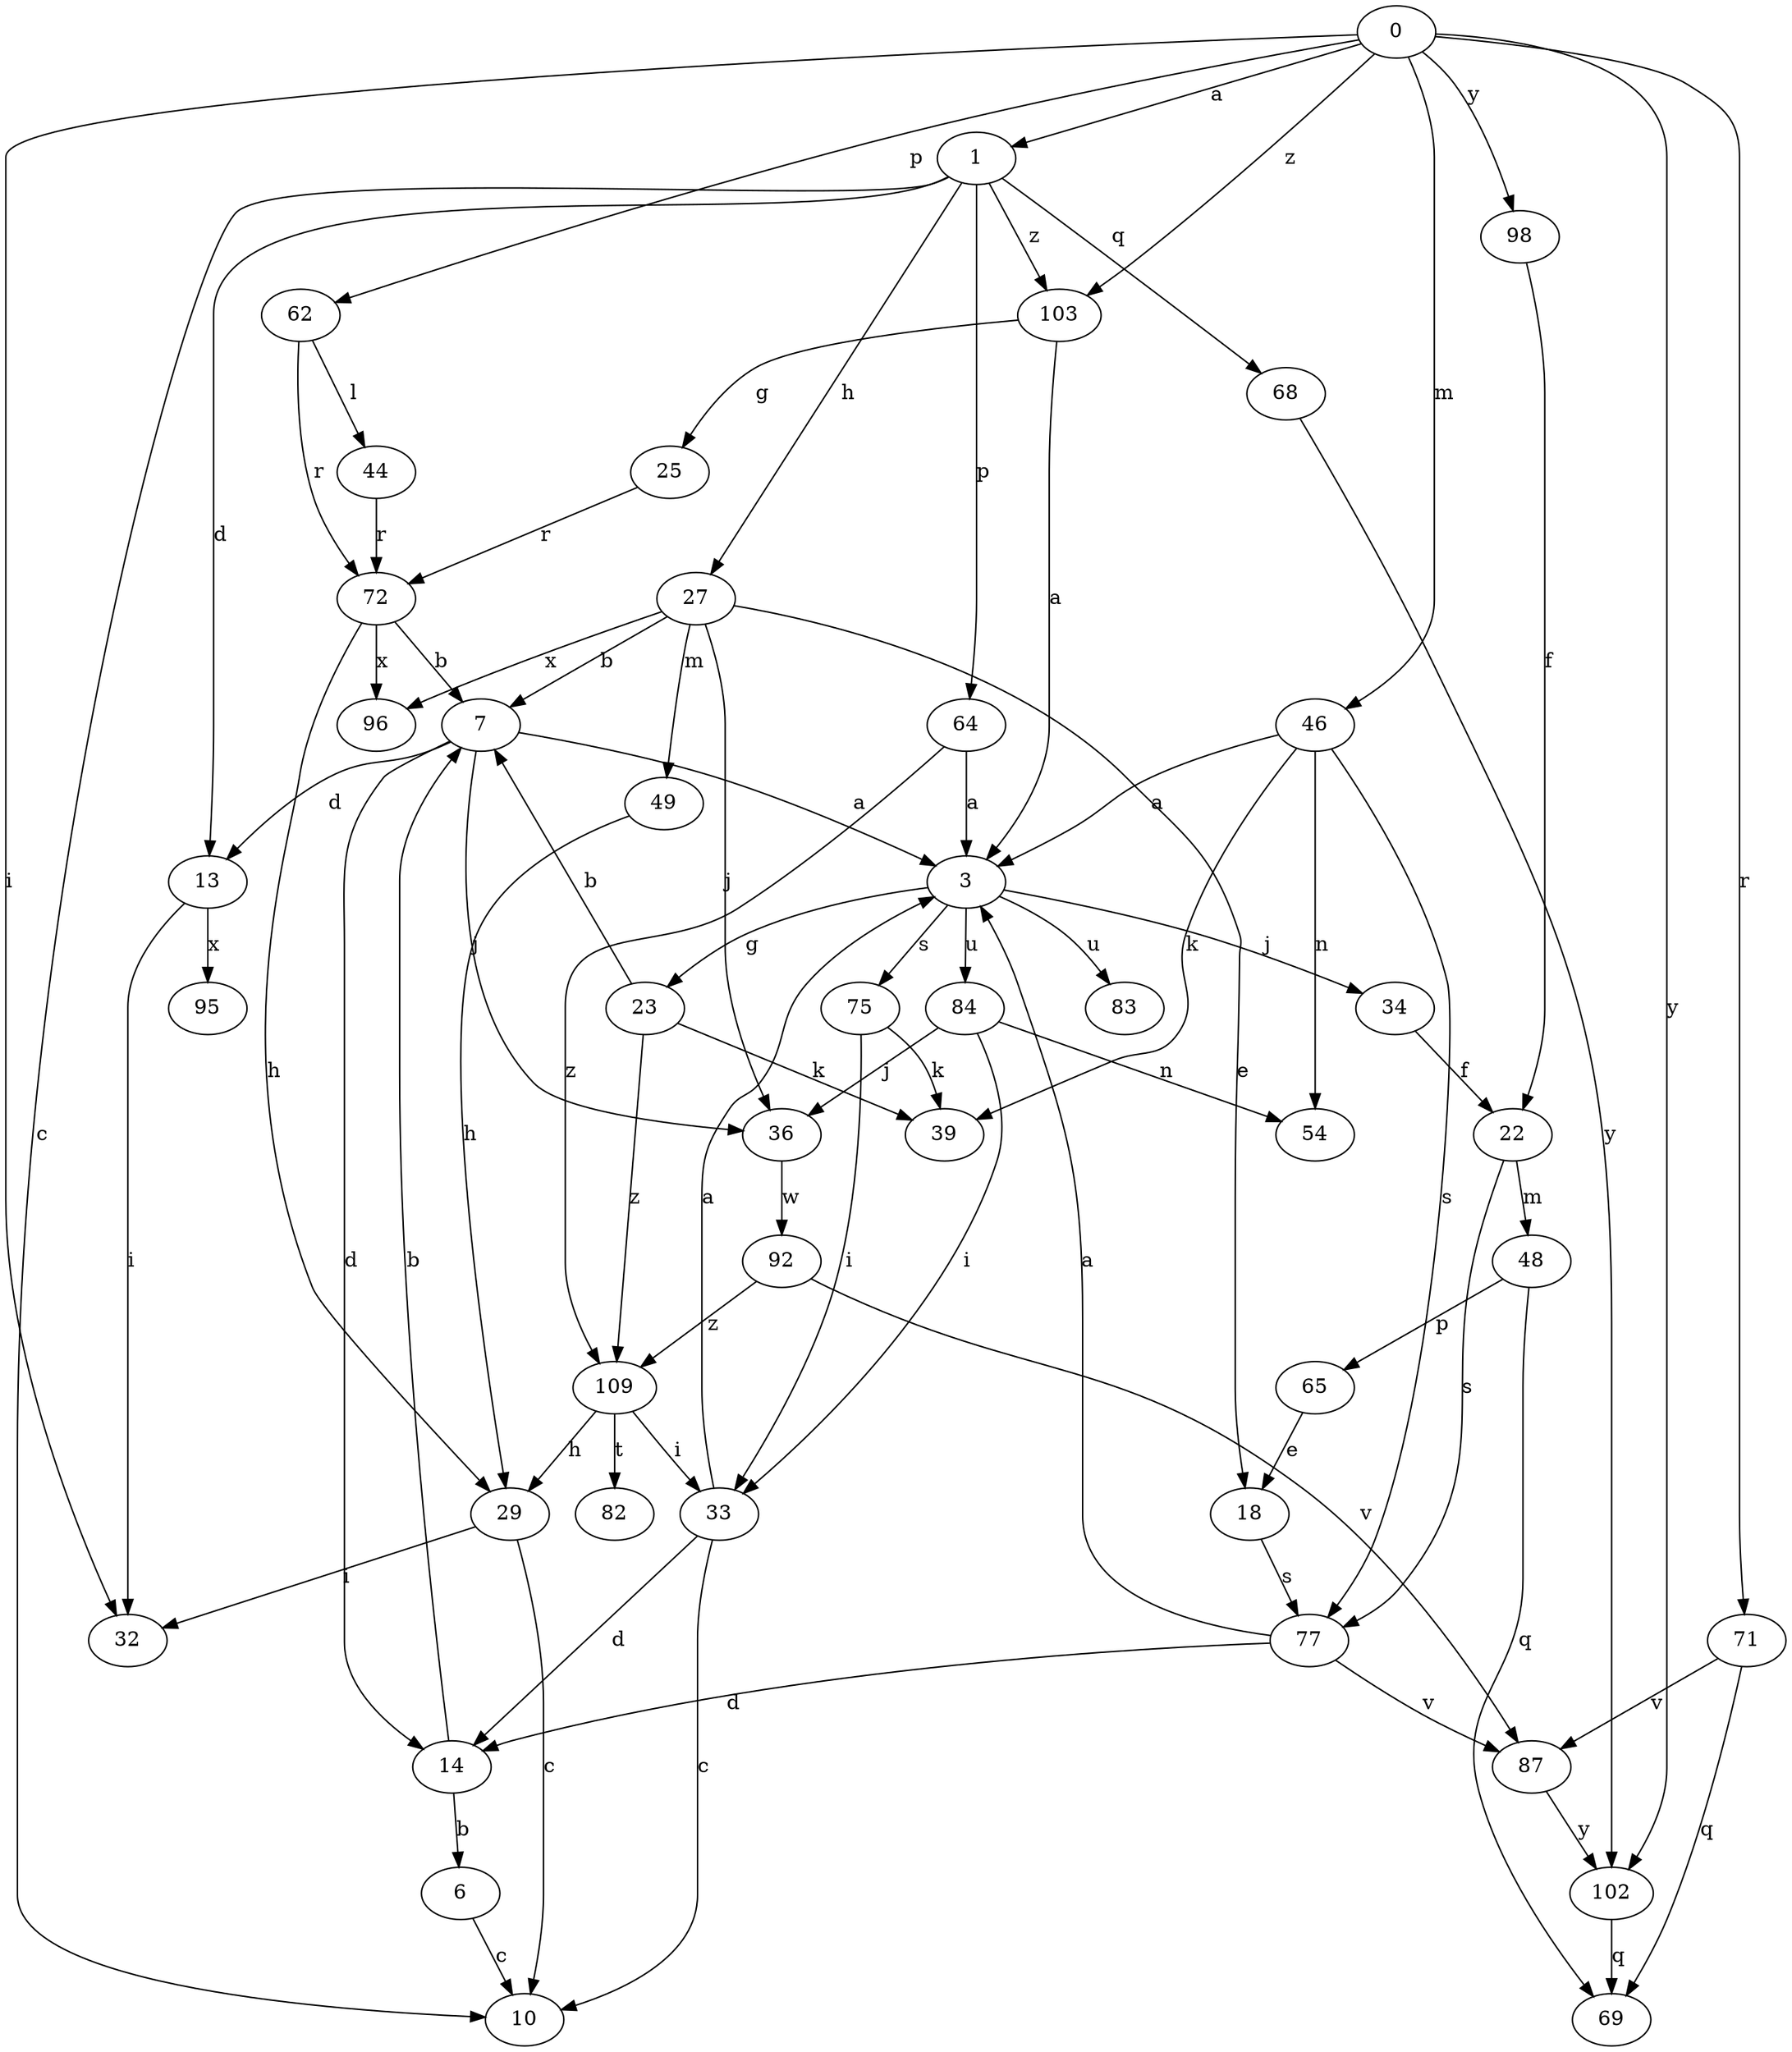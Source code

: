 strict digraph  {
0;
1;
3;
6;
7;
10;
13;
14;
18;
22;
23;
25;
27;
29;
32;
33;
34;
36;
39;
44;
46;
48;
49;
54;
62;
64;
65;
68;
69;
71;
72;
75;
77;
82;
83;
84;
87;
92;
95;
96;
98;
102;
103;
109;
0 -> 1  [label=a];
0 -> 32  [label=i];
0 -> 46  [label=m];
0 -> 62  [label=p];
0 -> 71  [label=r];
0 -> 98  [label=y];
0 -> 102  [label=y];
0 -> 103  [label=z];
1 -> 10  [label=c];
1 -> 13  [label=d];
1 -> 27  [label=h];
1 -> 64  [label=p];
1 -> 68  [label=q];
1 -> 103  [label=z];
3 -> 23  [label=g];
3 -> 34  [label=j];
3 -> 75  [label=s];
3 -> 83  [label=u];
3 -> 84  [label=u];
6 -> 10  [label=c];
7 -> 3  [label=a];
7 -> 13  [label=d];
7 -> 14  [label=d];
7 -> 36  [label=j];
13 -> 32  [label=i];
13 -> 95  [label=x];
14 -> 6  [label=b];
14 -> 7  [label=b];
18 -> 77  [label=s];
22 -> 48  [label=m];
22 -> 77  [label=s];
23 -> 7  [label=b];
23 -> 39  [label=k];
23 -> 109  [label=z];
25 -> 72  [label=r];
27 -> 7  [label=b];
27 -> 18  [label=e];
27 -> 36  [label=j];
27 -> 49  [label=m];
27 -> 96  [label=x];
29 -> 10  [label=c];
29 -> 32  [label=i];
33 -> 3  [label=a];
33 -> 10  [label=c];
33 -> 14  [label=d];
34 -> 22  [label=f];
36 -> 92  [label=w];
44 -> 72  [label=r];
46 -> 3  [label=a];
46 -> 39  [label=k];
46 -> 54  [label=n];
46 -> 77  [label=s];
48 -> 65  [label=p];
48 -> 69  [label=q];
49 -> 29  [label=h];
62 -> 44  [label=l];
62 -> 72  [label=r];
64 -> 3  [label=a];
64 -> 109  [label=z];
65 -> 18  [label=e];
68 -> 102  [label=y];
71 -> 69  [label=q];
71 -> 87  [label=v];
72 -> 7  [label=b];
72 -> 29  [label=h];
72 -> 96  [label=x];
75 -> 33  [label=i];
75 -> 39  [label=k];
77 -> 3  [label=a];
77 -> 14  [label=d];
77 -> 87  [label=v];
84 -> 33  [label=i];
84 -> 36  [label=j];
84 -> 54  [label=n];
87 -> 102  [label=y];
92 -> 87  [label=v];
92 -> 109  [label=z];
98 -> 22  [label=f];
102 -> 69  [label=q];
103 -> 3  [label=a];
103 -> 25  [label=g];
109 -> 29  [label=h];
109 -> 33  [label=i];
109 -> 82  [label=t];
}
